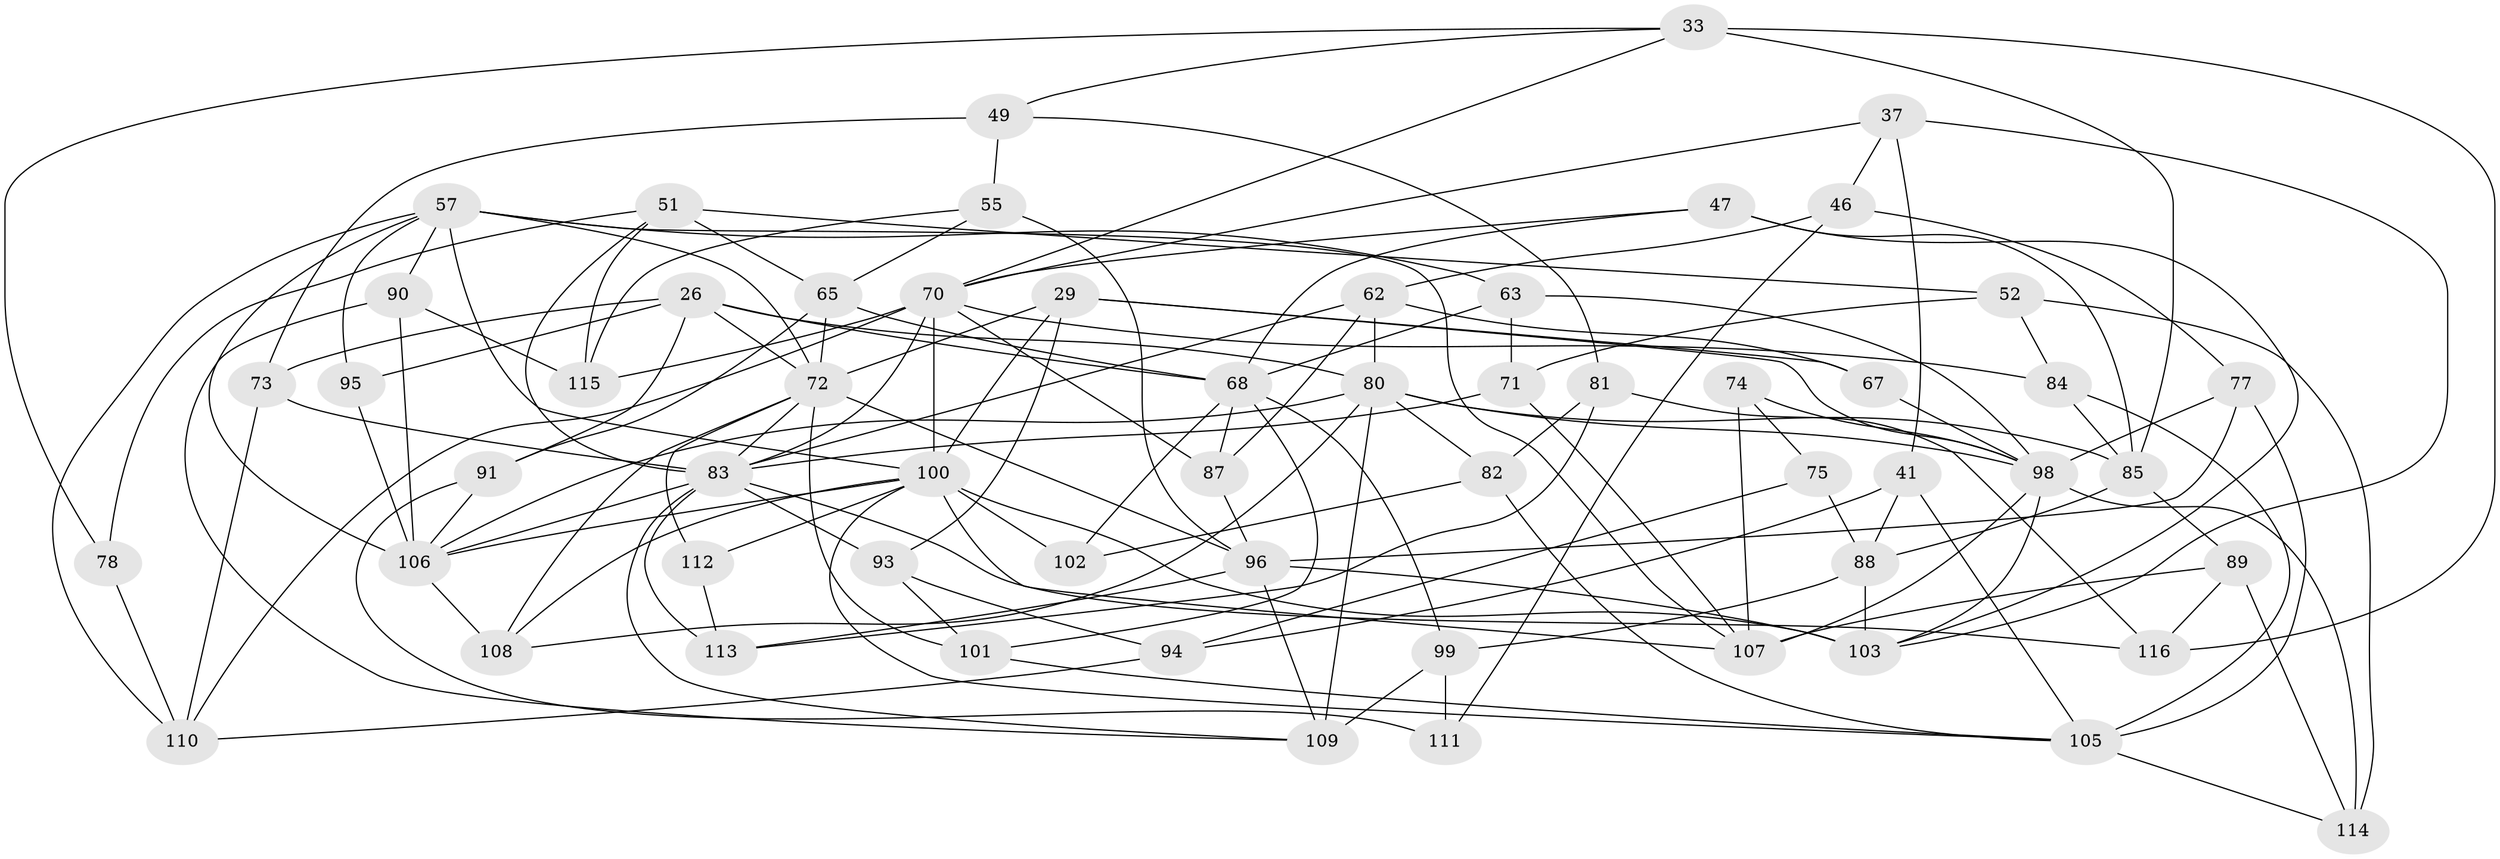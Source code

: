 // original degree distribution, {4: 1.0}
// Generated by graph-tools (version 1.1) at 2025/58/03/09/25 04:58:30]
// undirected, 58 vertices, 145 edges
graph export_dot {
graph [start="1"]
  node [color=gray90,style=filled];
  26 [super="+19"];
  29 [super="+23"];
  33 [super="+21"];
  37;
  41;
  46;
  47;
  49;
  51 [super="+14"];
  52;
  55;
  57 [super="+15+39"];
  62 [super="+7"];
  63;
  65 [super="+11"];
  67;
  68 [super="+28"];
  70 [super="+34+40"];
  71;
  72 [super="+13+64+60"];
  73;
  74 [super="+59"];
  75;
  77;
  78;
  80 [super="+4+66"];
  81;
  82;
  83 [super="+31+56"];
  84;
  85 [super="+35"];
  87;
  88 [super="+43"];
  89;
  90;
  91;
  93;
  94;
  95;
  96 [super="+9+42"];
  98 [super="+5+48+45+58"];
  99 [super="+32"];
  100 [super="+27+97"];
  101;
  102;
  103 [super="+86"];
  105 [super="+104"];
  106 [super="+24+69+44"];
  107 [super="+53"];
  108;
  109 [super="+79"];
  110 [super="+76"];
  111;
  112;
  113 [super="+92"];
  114 [super="+50"];
  115;
  116;
  26 -- 72;
  26 -- 91;
  26 -- 80 [weight=2];
  26 -- 68;
  26 -- 73;
  26 -- 95 [weight=2];
  29 -- 93;
  29 -- 67 [weight=2];
  29 -- 98;
  29 -- 72;
  29 -- 100;
  33 -- 116;
  33 -- 85 [weight=2];
  33 -- 70;
  33 -- 49;
  33 -- 78;
  37 -- 41;
  37 -- 46;
  37 -- 70;
  37 -- 103;
  41 -- 94;
  41 -- 88;
  41 -- 105;
  46 -- 111;
  46 -- 62;
  46 -- 77;
  47 -- 68;
  47 -- 103;
  47 -- 85;
  47 -- 70;
  49 -- 81;
  49 -- 55;
  49 -- 73;
  51 -- 115;
  51 -- 65 [weight=2];
  51 -- 52;
  51 -- 78;
  51 -- 83;
  52 -- 71;
  52 -- 84;
  52 -- 114;
  55 -- 65;
  55 -- 115;
  55 -- 96;
  57 -- 90;
  57 -- 110;
  57 -- 95;
  57 -- 72;
  57 -- 106;
  57 -- 63;
  57 -- 100;
  57 -- 107;
  62 -- 80 [weight=2];
  62 -- 67;
  62 -- 87;
  62 -- 83;
  63 -- 71;
  63 -- 68;
  63 -- 98;
  65 -- 91;
  65 -- 68;
  65 -- 72;
  67 -- 98;
  68 -- 101;
  68 -- 99;
  68 -- 102;
  68 -- 87;
  70 -- 115;
  70 -- 100 [weight=4];
  70 -- 84;
  70 -- 87;
  70 -- 110;
  70 -- 83;
  71 -- 107;
  71 -- 83;
  72 -- 96;
  72 -- 112;
  72 -- 108;
  72 -- 83 [weight=2];
  72 -- 101;
  73 -- 110;
  73 -- 83;
  74 -- 75 [weight=2];
  74 -- 98 [weight=2];
  74 -- 107 [weight=2];
  75 -- 94;
  75 -- 88;
  77 -- 105;
  77 -- 98;
  77 -- 96;
  78 -- 110 [weight=2];
  80 -- 108;
  80 -- 106 [weight=2];
  80 -- 109;
  80 -- 82;
  80 -- 85;
  80 -- 98 [weight=2];
  81 -- 113;
  81 -- 82;
  81 -- 116;
  82 -- 102;
  82 -- 105;
  83 -- 106 [weight=2];
  83 -- 113 [weight=2];
  83 -- 116;
  83 -- 109;
  83 -- 93;
  84 -- 85;
  84 -- 105;
  85 -- 88 [weight=2];
  85 -- 89;
  87 -- 96;
  88 -- 99;
  88 -- 103;
  89 -- 116;
  89 -- 107;
  89 -- 114;
  90 -- 115;
  90 -- 109;
  90 -- 106;
  91 -- 111;
  91 -- 106;
  93 -- 101;
  93 -- 94;
  94 -- 110;
  95 -- 106;
  96 -- 113 [weight=2];
  96 -- 103;
  96 -- 109;
  98 -- 114 [weight=2];
  98 -- 103 [weight=3];
  98 -- 107;
  99 -- 111 [weight=2];
  99 -- 109 [weight=2];
  100 -- 102 [weight=2];
  100 -- 103;
  100 -- 108;
  100 -- 112 [weight=2];
  100 -- 107 [weight=2];
  100 -- 105;
  100 -- 106;
  101 -- 105;
  105 -- 114 [weight=2];
  106 -- 108;
  112 -- 113;
}
